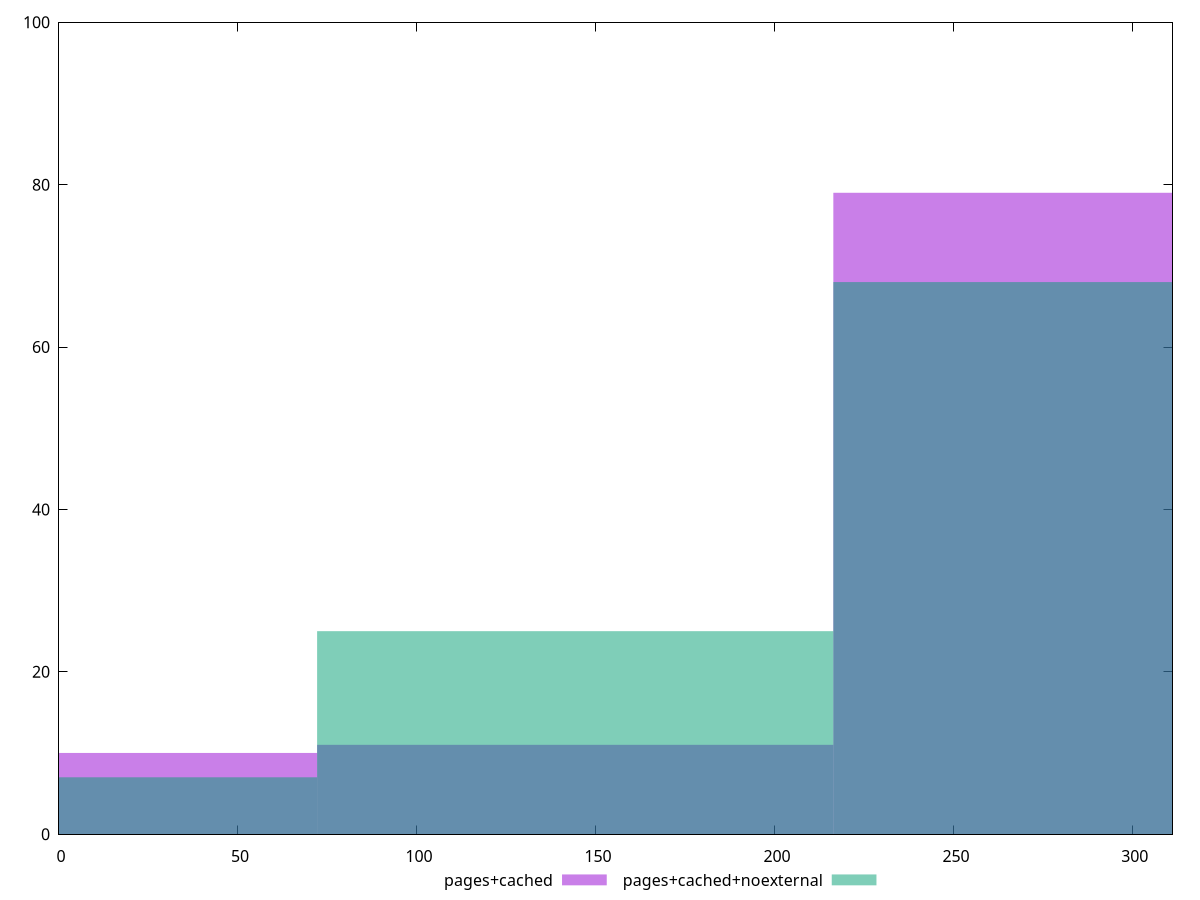 reset

$pagesCached <<EOF
144.21453333680793 11
288.42906667361586 79
0 10
EOF

$pagesCachedNoexternal <<EOF
288.42906667361586 68
0 7
144.21453333680793 25
EOF

set key outside below
set boxwidth 144.21453333680793
set xrange [0:311.074]
set yrange [0:100]
set trange [0:100]
set style fill transparent solid 0.5 noborder
set terminal svg size 640, 500 enhanced background rgb 'white'
set output "reprap/uses-rel-preconnect/comparison/histogram/1_vs_2.svg"

plot $pagesCached title "pages+cached" with boxes, \
     $pagesCachedNoexternal title "pages+cached+noexternal" with boxes

reset

